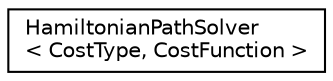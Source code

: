 digraph "Graphical Class Hierarchy"
{
 // LATEX_PDF_SIZE
  edge [fontname="Helvetica",fontsize="10",labelfontname="Helvetica",labelfontsize="10"];
  node [fontname="Helvetica",fontsize="10",shape=record];
  rankdir="LR";
  Node0 [label="HamiltonianPathSolver\l\< CostType, CostFunction \>",height=0.2,width=0.4,color="black", fillcolor="white", style="filled",URL="$classoperations__research_1_1_hamiltonian_path_solver.html",tooltip=" "];
}
